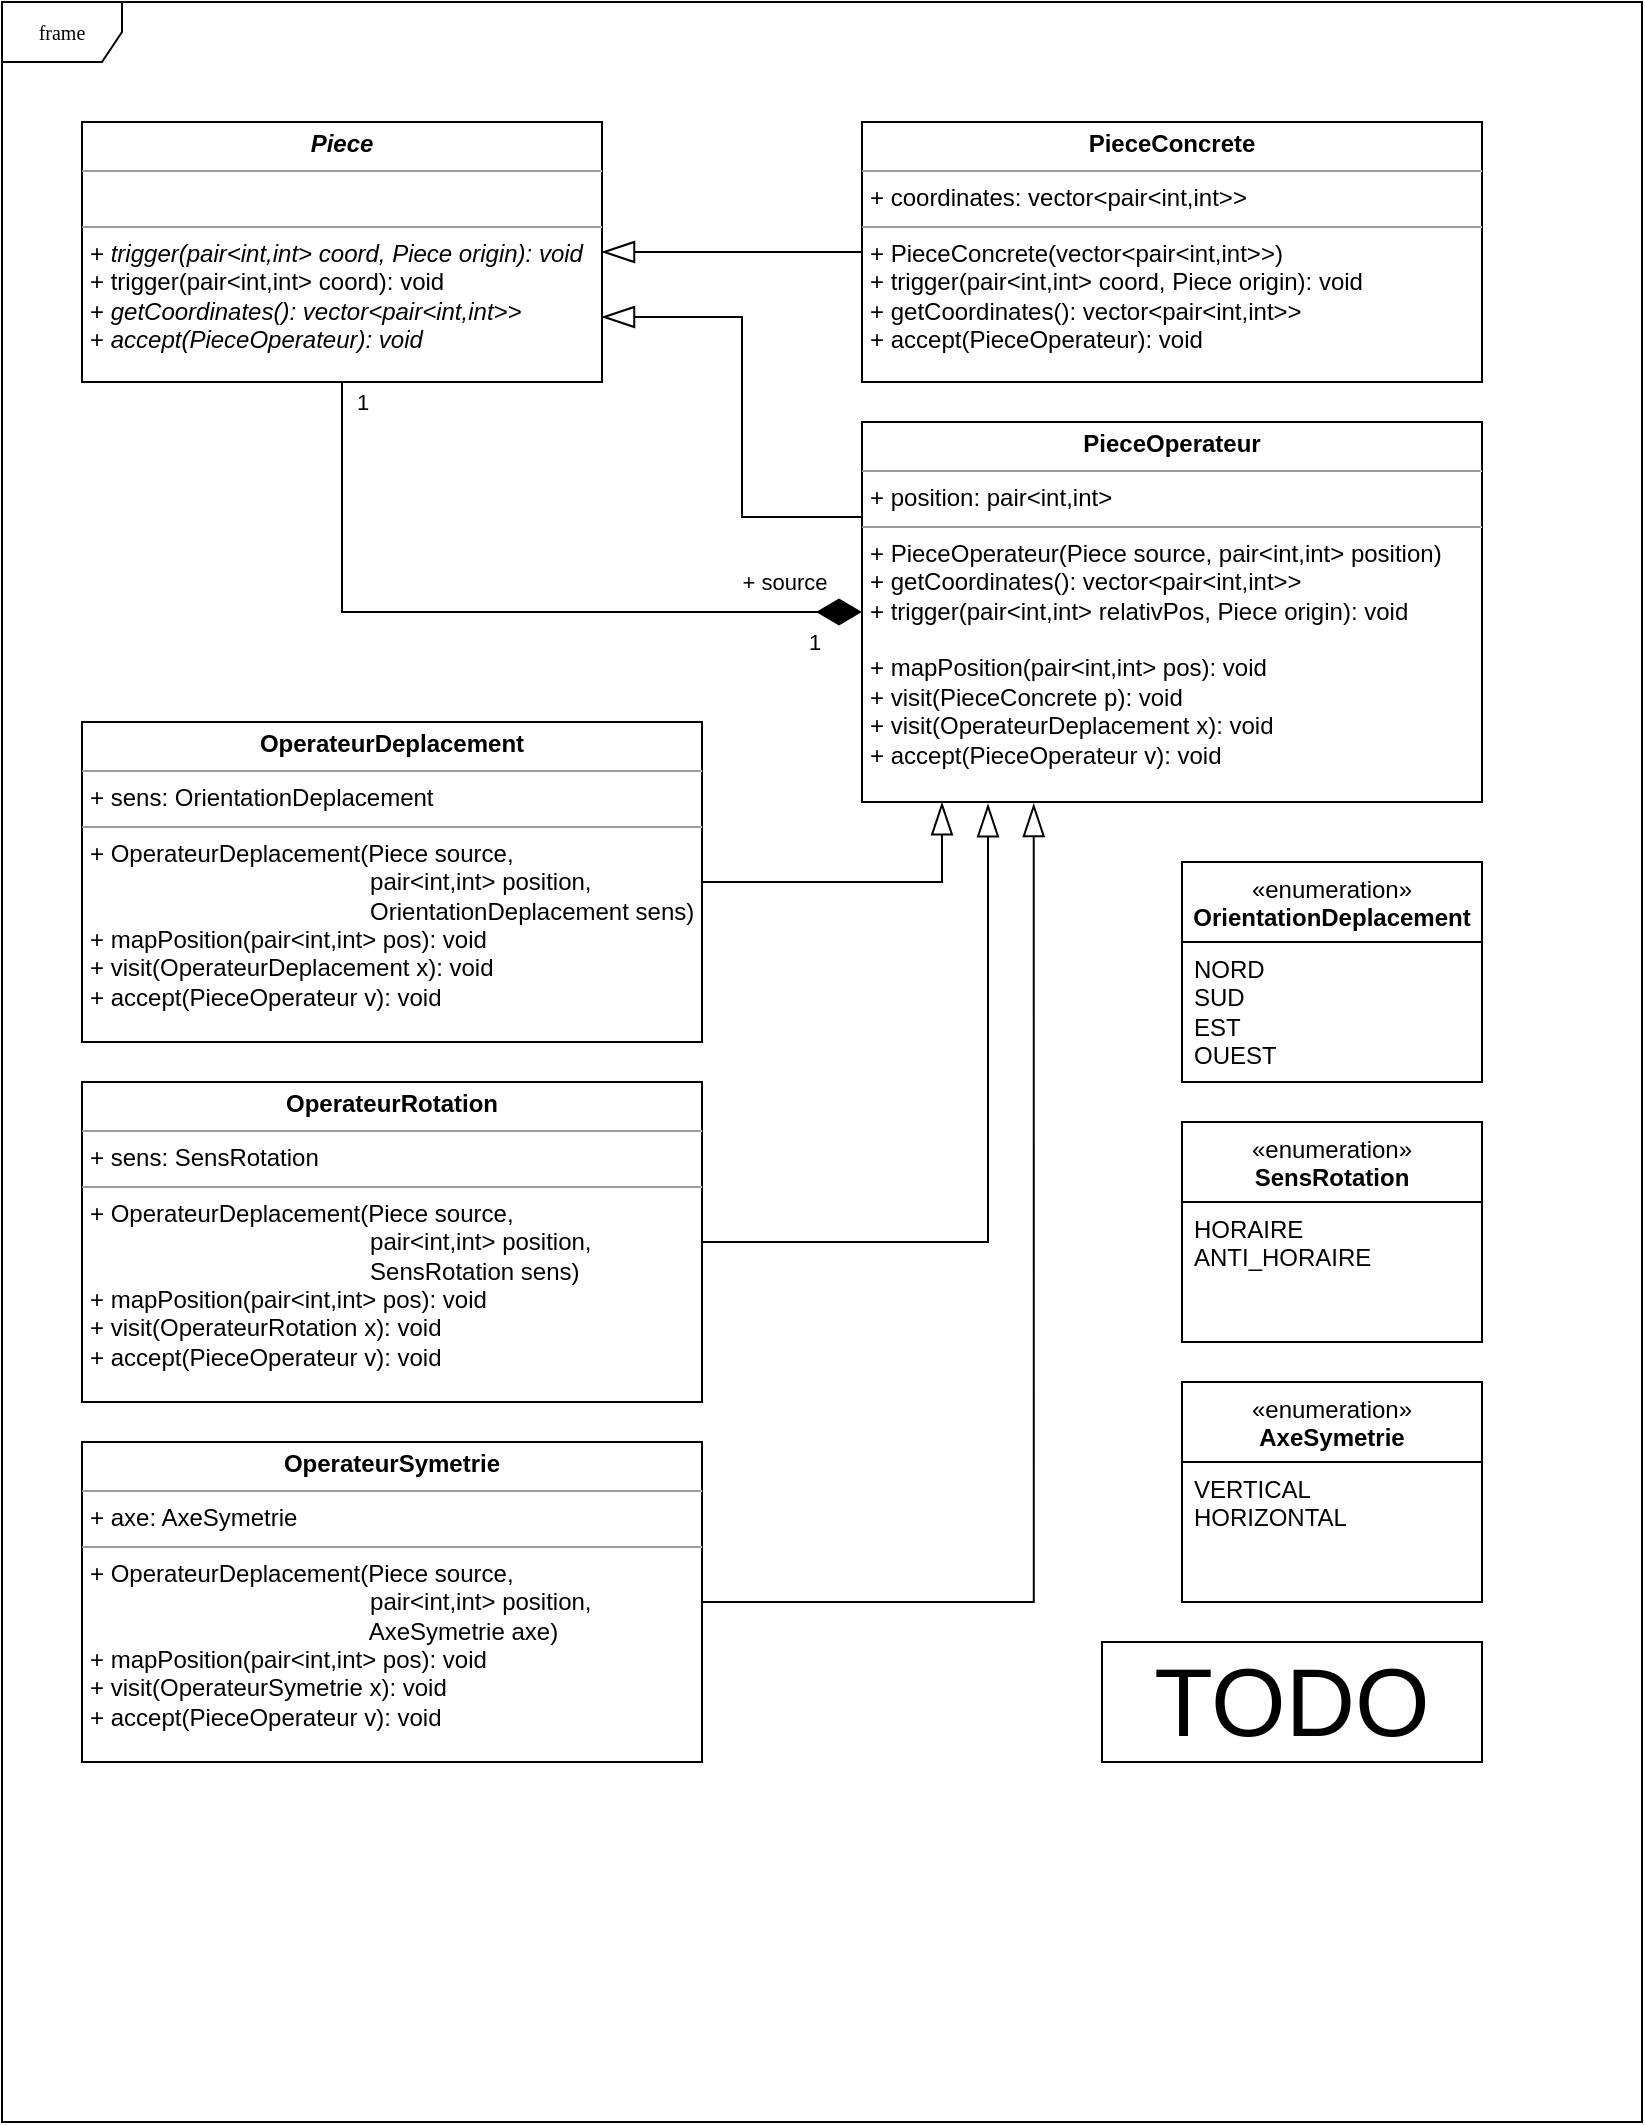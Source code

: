 <mxfile version="24.8.3">
  <diagram name="Page-1" id="c4acf3e9-155e-7222-9cf6-157b1a14988f">
    <mxGraphModel dx="2120" dy="1260" grid="1" gridSize="10" guides="1" tooltips="1" connect="1" arrows="1" fold="1" page="1" pageScale="1" pageWidth="850" pageHeight="1100" background="none" math="0" shadow="0">
      <root>
        <mxCell id="0" />
        <mxCell id="1" parent="0" />
        <mxCell id="17acba5748e5396b-1" value="frame" style="shape=umlFrame;whiteSpace=wrap;html=1;rounded=0;shadow=0;comic=0;labelBackgroundColor=none;strokeWidth=1;fontFamily=Verdana;fontSize=10;align=center;" parent="1" vertex="1">
          <mxGeometry x="20" y="20" width="820" height="1060" as="geometry" />
        </mxCell>
        <mxCell id="y3FDnDMbJY3C-qE_OllR-18" value="&lt;div&gt;+ source&lt;/div&gt;" style="edgeStyle=orthogonalEdgeStyle;rounded=0;orthogonalLoop=1;jettySize=auto;html=1;exitX=0.5;exitY=1;exitDx=0;exitDy=0;entryX=0;entryY=0.5;entryDx=0;entryDy=0;endSize=20;endArrow=diamondThin;endFill=1;" edge="1" parent="1" source="5d2195bd80daf111-18" target="H0qUdhpo3-IzfEURfHQz-2">
          <mxGeometry x="0.792" y="15" relative="1" as="geometry">
            <mxPoint as="offset" />
          </mxGeometry>
        </mxCell>
        <mxCell id="y3FDnDMbJY3C-qE_OllR-19" value="1" style="edgeLabel;html=1;align=center;verticalAlign=middle;resizable=0;points=[];" vertex="1" connectable="0" parent="y3FDnDMbJY3C-qE_OllR-18">
          <mxGeometry x="-0.906" y="-1" relative="1" as="geometry">
            <mxPoint x="11" y="-8" as="offset" />
          </mxGeometry>
        </mxCell>
        <mxCell id="y3FDnDMbJY3C-qE_OllR-20" value="1" style="edgeLabel;html=1;align=center;verticalAlign=middle;resizable=0;points=[];" vertex="1" connectable="0" parent="y3FDnDMbJY3C-qE_OllR-18">
          <mxGeometry x="0.917" relative="1" as="geometry">
            <mxPoint x="-9" y="15" as="offset" />
          </mxGeometry>
        </mxCell>
        <mxCell id="5d2195bd80daf111-18" value="&lt;p style=&quot;margin:0px;margin-top:4px;text-align:center;&quot;&gt;&lt;b&gt;&lt;i&gt;Piece&lt;/i&gt;&lt;/b&gt;&lt;/p&gt;&lt;hr size=&quot;1&quot;&gt;&lt;p style=&quot;margin:0px;margin-left:4px;&quot;&gt;&lt;br&gt;&lt;/p&gt;&lt;hr size=&quot;1&quot;&gt;&lt;p style=&quot;margin:0px;margin-left:4px;&quot;&gt;+ &lt;i&gt;trigger(pair&amp;lt;int,int&amp;gt; coord, Piece origin): void&lt;/i&gt;&lt;br&gt;+ trigger(pair&amp;lt;int,int&amp;gt; coord): void&lt;/p&gt;&lt;p style=&quot;margin:0px;margin-left:4px;&quot;&gt;+ &lt;i&gt;getCoordinates(): vector&amp;lt;pair&amp;lt;int,int&amp;gt;&amp;gt;&lt;/i&gt;&lt;/p&gt;&lt;p style=&quot;margin:0px;margin-left:4px;&quot;&gt;+ &lt;i&gt;accept(PieceOperateur): void&lt;/i&gt;&lt;br&gt;&lt;/p&gt;&lt;p style=&quot;margin:0px;margin-left:4px;&quot;&gt;&lt;br&gt;&lt;/p&gt;" style="verticalAlign=top;align=left;overflow=fill;fontSize=12;fontFamily=Helvetica;html=1;rounded=0;shadow=0;comic=0;labelBackgroundColor=none;strokeWidth=1" parent="1" vertex="1">
          <mxGeometry x="60" y="80" width="260" height="130" as="geometry" />
        </mxCell>
        <mxCell id="H0qUdhpo3-IzfEURfHQz-4" style="edgeStyle=orthogonalEdgeStyle;rounded=0;orthogonalLoop=1;jettySize=auto;html=1;exitX=0;exitY=0.5;exitDx=0;exitDy=0;entryX=1;entryY=0.5;entryDx=0;entryDy=0;endArrow=blockThin;endFill=0;targetPerimeterSpacing=0;endSize=14;" parent="1" source="H0qUdhpo3-IzfEURfHQz-1" target="5d2195bd80daf111-18" edge="1">
          <mxGeometry relative="1" as="geometry" />
        </mxCell>
        <mxCell id="H0qUdhpo3-IzfEURfHQz-1" value="&lt;p style=&quot;margin:0px;margin-top:4px;text-align:center;&quot;&gt;&lt;b&gt;PieceConcrete&lt;/b&gt;&lt;/p&gt;&lt;hr size=&quot;1&quot;&gt;&lt;p style=&quot;margin:0px;margin-left:4px;&quot;&gt;+ coordinates: vector&amp;lt;pair&amp;lt;int,int&amp;gt;&amp;gt;&lt;/p&gt;&lt;hr size=&quot;1&quot;&gt;&lt;p style=&quot;margin:0px;margin-left:4px;&quot;&gt;+ PieceConcrete(vector&amp;lt;pair&amp;lt;int,int&amp;gt;&amp;gt;)&lt;/p&gt;&lt;p style=&quot;margin:0px;margin-left:4px;&quot;&gt;+ trigger(pair&amp;lt;int,int&amp;gt; coord, Piece origin): void&lt;/p&gt;&lt;p style=&quot;margin:0px;margin-left:4px;&quot;&gt;+ getCoordinates(): vector&amp;lt;pair&amp;lt;int,int&amp;gt;&amp;gt;&lt;/p&gt;&lt;p style=&quot;margin:0px;margin-left:4px;&quot;&gt;&lt;/p&gt;&lt;p style=&quot;margin:0px;margin-left:4px;&quot;&gt;+ accept(PieceOperateur): void&lt;/p&gt;&lt;p style=&quot;margin:0px;margin-left:4px;&quot;&gt;&lt;br&gt;&lt;/p&gt;" style="verticalAlign=top;align=left;overflow=fill;fontSize=12;fontFamily=Helvetica;html=1;rounded=0;shadow=0;comic=0;labelBackgroundColor=none;strokeWidth=1" parent="1" vertex="1">
          <mxGeometry x="450" y="80" width="310" height="130" as="geometry" />
        </mxCell>
        <mxCell id="H0qUdhpo3-IzfEURfHQz-10" style="edgeStyle=orthogonalEdgeStyle;rounded=0;orthogonalLoop=1;jettySize=auto;html=1;exitX=0;exitY=0.25;exitDx=0;exitDy=0;entryX=1;entryY=0.75;entryDx=0;entryDy=0;endArrow=blockThin;endFill=0;endSize=14;" parent="1" source="H0qUdhpo3-IzfEURfHQz-2" target="5d2195bd80daf111-18" edge="1">
          <mxGeometry relative="1" as="geometry" />
        </mxCell>
        <mxCell id="H0qUdhpo3-IzfEURfHQz-2" value="&lt;p style=&quot;margin:0px;margin-top:4px;text-align:center;&quot;&gt;&lt;b&gt;PieceOperateur&lt;/b&gt;&lt;/p&gt;&lt;hr size=&quot;1&quot;&gt;&lt;p style=&quot;margin:0px;margin-left:4px;&quot;&gt;+ position: pair&amp;lt;int,int&amp;gt;&lt;br&gt;&lt;/p&gt;&lt;hr size=&quot;1&quot;&gt;&lt;p style=&quot;margin:0px;margin-left:4px;&quot;&gt;+ PieceOperateur(Piece source, pair&amp;lt;int,int&amp;gt; position)&lt;/p&gt;&lt;p style=&quot;margin:0px;margin-left:4px;&quot;&gt;+ getCoordinates(): vector&amp;lt;pair&amp;lt;int,int&amp;gt;&amp;gt;&lt;/p&gt;&lt;p style=&quot;margin:0px;margin-left:4px;&quot;&gt;+ trigger(pair&amp;lt;int,int&amp;gt; relativPos, Piece origin): void&lt;/p&gt;&lt;p style=&quot;margin:0px;margin-left:4px;&quot;&gt;&lt;br&gt;&lt;/p&gt;&lt;p style=&quot;margin:0px;margin-left:4px;&quot;&gt;+ mapPosition(pair&amp;lt;int,int&amp;gt; pos): void&lt;/p&gt;&lt;p style=&quot;margin:0px;margin-left:4px;&quot;&gt;+ visit(PieceConcrete p): void&lt;/p&gt;&lt;p style=&quot;margin:0px;margin-left:4px;&quot;&gt;+ visit(OperateurDeplacement x): void&lt;/p&gt;&lt;p style=&quot;margin:0px;margin-left:4px;&quot;&gt;+ accept(PieceOperateur v): void&lt;br&gt;&lt;/p&gt;&lt;p style=&quot;margin:0px;margin-left:4px;&quot;&gt;&lt;/p&gt;&lt;p style=&quot;margin:0px;margin-left:4px;&quot;&gt;&lt;br&gt;&lt;/p&gt;" style="verticalAlign=top;align=left;overflow=fill;fontSize=12;fontFamily=Helvetica;html=1;rounded=0;shadow=0;comic=0;labelBackgroundColor=none;strokeWidth=1" parent="1" vertex="1">
          <mxGeometry x="450" y="230" width="310" height="190" as="geometry" />
        </mxCell>
        <mxCell id="H0qUdhpo3-IzfEURfHQz-3" value="&lt;p style=&quot;margin:0px;margin-top:4px;text-align:center;&quot;&gt;&lt;b&gt;OperateurDeplacement&lt;/b&gt;&lt;/p&gt;&lt;hr size=&quot;1&quot;&gt;&lt;p style=&quot;margin:0px;margin-left:4px;&quot;&gt;+ sens: OrientationDeplacement&lt;/p&gt;&lt;hr size=&quot;1&quot;&gt;&lt;p style=&quot;margin:0px;margin-left:4px;&quot;&gt;+ OperateurDeplacement(Piece source,&lt;/p&gt;&lt;p style=&quot;margin:0px;margin-left:4px;&quot;&gt;&amp;nbsp;&amp;nbsp;&amp;nbsp;&amp;nbsp;&amp;nbsp;&amp;nbsp;&amp;nbsp;&amp;nbsp;&amp;nbsp;&amp;nbsp;&amp;nbsp;&amp;nbsp;&amp;nbsp;&amp;nbsp;&amp;nbsp;&amp;nbsp;&amp;nbsp;&amp;nbsp;&amp;nbsp;&amp;nbsp;&amp;nbsp;&amp;nbsp;&amp;nbsp;&amp;nbsp;&amp;nbsp;&amp;nbsp;&amp;nbsp;&amp;nbsp;&amp;nbsp;&amp;nbsp;&amp;nbsp;&amp;nbsp;&amp;nbsp;&amp;nbsp;&amp;nbsp;&amp;nbsp;&amp;nbsp;&amp;nbsp;&amp;nbsp;&amp;nbsp;&amp;nbsp; pair&amp;lt;int,int&amp;gt; position,&lt;/p&gt;&lt;p style=&quot;margin:0px;margin-left:4px;&quot;&gt;&amp;nbsp;&amp;nbsp;&amp;nbsp;&amp;nbsp;&amp;nbsp;&amp;nbsp;&amp;nbsp;&amp;nbsp;&amp;nbsp;&amp;nbsp;&amp;nbsp;&amp;nbsp;&amp;nbsp;&amp;nbsp;&amp;nbsp;&amp;nbsp;&amp;nbsp;&amp;nbsp;&amp;nbsp;&amp;nbsp;&amp;nbsp;&amp;nbsp;&amp;nbsp;&amp;nbsp;&amp;nbsp;&amp;nbsp;&amp;nbsp;&amp;nbsp;&amp;nbsp;&amp;nbsp;&amp;nbsp;&amp;nbsp;&amp;nbsp;&amp;nbsp;&amp;nbsp;&amp;nbsp;&amp;nbsp;&amp;nbsp;&amp;nbsp;&amp;nbsp;&amp;nbsp; OrientationDeplacement sens)&lt;br&gt;&lt;/p&gt;&lt;p style=&quot;margin:0px;margin-left:4px;&quot;&gt;+ mapPosition(pair&amp;lt;int,int&amp;gt; pos): void&lt;/p&gt;&lt;p style=&quot;margin:0px;margin-left:4px;&quot;&gt;+ visit(OperateurDeplacement x): void&lt;/p&gt;&lt;p style=&quot;margin:0px;margin-left:4px;&quot;&gt;+ accept(PieceOperateur v): void&lt;br&gt;&lt;/p&gt;&lt;p style=&quot;margin:0px;margin-left:4px;&quot;&gt;&lt;/p&gt;&lt;p style=&quot;margin:0px;margin-left:4px;&quot;&gt;&lt;br&gt;&lt;/p&gt;" style="verticalAlign=top;align=left;overflow=fill;fontSize=12;fontFamily=Helvetica;html=1;rounded=0;shadow=0;comic=0;labelBackgroundColor=none;strokeWidth=1" parent="1" vertex="1">
          <mxGeometry x="60" y="380" width="310" height="160" as="geometry" />
        </mxCell>
        <mxCell id="H0qUdhpo3-IzfEURfHQz-12" value="&lt;p style=&quot;margin:0px;margin-top:4px;text-align:center;&quot;&gt;&lt;b&gt;OperateurRotation&lt;/b&gt;&lt;/p&gt;&lt;hr size=&quot;1&quot;&gt;&lt;p style=&quot;margin:0px;margin-left:4px;&quot;&gt;+ sens: SensRotation&lt;/p&gt;&lt;hr size=&quot;1&quot;&gt;&lt;p style=&quot;margin:0px;margin-left:4px;&quot;&gt;+ OperateurDeplacement(Piece source,&lt;/p&gt;&lt;p style=&quot;margin:0px;margin-left:4px;&quot;&gt;&amp;nbsp;&amp;nbsp;&amp;nbsp;&amp;nbsp;&amp;nbsp;&amp;nbsp;&amp;nbsp;&amp;nbsp;&amp;nbsp;&amp;nbsp;&amp;nbsp;&amp;nbsp;&amp;nbsp;&amp;nbsp;&amp;nbsp;&amp;nbsp;&amp;nbsp;&amp;nbsp;&amp;nbsp;&amp;nbsp;&amp;nbsp;&amp;nbsp;&amp;nbsp;&amp;nbsp;&amp;nbsp;&amp;nbsp;&amp;nbsp;&amp;nbsp;&amp;nbsp;&amp;nbsp;&amp;nbsp;&amp;nbsp;&amp;nbsp;&amp;nbsp;&amp;nbsp;&amp;nbsp;&amp;nbsp;&amp;nbsp;&amp;nbsp;&amp;nbsp;&amp;nbsp; pair&amp;lt;int,int&amp;gt; position,&lt;/p&gt;&lt;p style=&quot;margin:0px;margin-left:4px;&quot;&gt;&amp;nbsp;&amp;nbsp;&amp;nbsp;&amp;nbsp;&amp;nbsp;&amp;nbsp;&amp;nbsp;&amp;nbsp;&amp;nbsp;&amp;nbsp;&amp;nbsp;&amp;nbsp;&amp;nbsp;&amp;nbsp;&amp;nbsp;&amp;nbsp;&amp;nbsp;&amp;nbsp;&amp;nbsp;&amp;nbsp;&amp;nbsp;&amp;nbsp;&amp;nbsp;&amp;nbsp;&amp;nbsp;&amp;nbsp;&amp;nbsp;&amp;nbsp;&amp;nbsp;&amp;nbsp;&amp;nbsp;&amp;nbsp;&amp;nbsp;&amp;nbsp;&amp;nbsp;&amp;nbsp;&amp;nbsp;&amp;nbsp;&amp;nbsp;&amp;nbsp;&amp;nbsp; SensRotation sens)&lt;br&gt;&lt;/p&gt;&lt;p style=&quot;margin:0px;margin-left:4px;&quot;&gt;+ mapPosition(pair&amp;lt;int,int&amp;gt; pos): void&lt;/p&gt;&lt;p style=&quot;margin:0px;margin-left:4px;&quot;&gt;+ visit(OperateurRotation x): void&lt;/p&gt;&lt;p style=&quot;margin:0px;margin-left:4px;&quot;&gt;+ accept(PieceOperateur v): void&lt;br&gt;&lt;/p&gt;&lt;p style=&quot;margin:0px;margin-left:4px;&quot;&gt;&lt;/p&gt;&lt;p style=&quot;margin:0px;margin-left:4px;&quot;&gt;&lt;br&gt;&lt;/p&gt;" style="verticalAlign=top;align=left;overflow=fill;fontSize=12;fontFamily=Helvetica;html=1;rounded=0;shadow=0;comic=0;labelBackgroundColor=none;strokeWidth=1" parent="1" vertex="1">
          <mxGeometry x="60" y="560" width="310" height="160" as="geometry" />
        </mxCell>
        <mxCell id="H0qUdhpo3-IzfEURfHQz-13" value="&lt;p style=&quot;margin:0px;margin-top:4px;text-align:center;&quot;&gt;&lt;b&gt;OperateurSymetrie&lt;/b&gt;&lt;/p&gt;&lt;hr size=&quot;1&quot;&gt;&lt;p style=&quot;margin:0px;margin-left:4px;&quot;&gt;+ axe: AxeSymetrie&lt;br&gt;&lt;/p&gt;&lt;hr size=&quot;1&quot;&gt;&lt;p style=&quot;margin:0px;margin-left:4px;&quot;&gt;+ OperateurDeplacement(Piece source,&lt;/p&gt;&lt;p style=&quot;margin:0px;margin-left:4px;&quot;&gt;&amp;nbsp;&amp;nbsp;&amp;nbsp;&amp;nbsp;&amp;nbsp;&amp;nbsp;&amp;nbsp;&amp;nbsp;&amp;nbsp;&amp;nbsp;&amp;nbsp;&amp;nbsp;&amp;nbsp;&amp;nbsp;&amp;nbsp;&amp;nbsp;&amp;nbsp;&amp;nbsp;&amp;nbsp;&amp;nbsp;&amp;nbsp;&amp;nbsp;&amp;nbsp;&amp;nbsp;&amp;nbsp;&amp;nbsp;&amp;nbsp;&amp;nbsp;&amp;nbsp;&amp;nbsp;&amp;nbsp;&amp;nbsp;&amp;nbsp;&amp;nbsp;&amp;nbsp;&amp;nbsp;&amp;nbsp;&amp;nbsp;&amp;nbsp;&amp;nbsp;&amp;nbsp; pair&amp;lt;int,int&amp;gt; position,&lt;/p&gt;&lt;p style=&quot;margin:0px;margin-left:4px;&quot;&gt;&amp;nbsp;&amp;nbsp;&amp;nbsp;&amp;nbsp;&amp;nbsp;&amp;nbsp;&amp;nbsp;&amp;nbsp;&amp;nbsp;&amp;nbsp;&amp;nbsp;&amp;nbsp;&amp;nbsp;&amp;nbsp;&amp;nbsp;&amp;nbsp;&amp;nbsp;&amp;nbsp;&amp;nbsp;&amp;nbsp;&amp;nbsp;&amp;nbsp;&amp;nbsp;&amp;nbsp;&amp;nbsp;&amp;nbsp;&amp;nbsp;&amp;nbsp;&amp;nbsp;&amp;nbsp;&amp;nbsp;&amp;nbsp;&amp;nbsp;&amp;nbsp;&amp;nbsp;&amp;nbsp;&amp;nbsp;&amp;nbsp;&amp;nbsp;&amp;nbsp;&amp;nbsp; AxeSymetrie axe)&lt;br&gt;&lt;/p&gt;&lt;p style=&quot;margin:0px;margin-left:4px;&quot;&gt;+ mapPosition(pair&amp;lt;int,int&amp;gt; pos): void&lt;/p&gt;&lt;p style=&quot;margin:0px;margin-left:4px;&quot;&gt;+ visit(OperateurSymetrie x): void&lt;/p&gt;&lt;p style=&quot;margin:0px;margin-left:4px;&quot;&gt;+ accept(PieceOperateur v): void&lt;br&gt;&lt;/p&gt;&lt;p style=&quot;margin:0px;margin-left:4px;&quot;&gt;&lt;/p&gt;&lt;p style=&quot;margin:0px;margin-left:4px;&quot;&gt;&lt;br&gt;&lt;/p&gt;" style="verticalAlign=top;align=left;overflow=fill;fontSize=12;fontFamily=Helvetica;html=1;rounded=0;shadow=0;comic=0;labelBackgroundColor=none;strokeWidth=1" parent="1" vertex="1">
          <mxGeometry x="60" y="740" width="310" height="160" as="geometry" />
        </mxCell>
        <mxCell id="H0qUdhpo3-IzfEURfHQz-14" style="edgeStyle=orthogonalEdgeStyle;rounded=0;orthogonalLoop=1;jettySize=auto;html=1;exitX=1;exitY=0.5;exitDx=0;exitDy=0;entryX=0.204;entryY=1.006;entryDx=0;entryDy=0;endArrow=blockThin;endFill=0;targetPerimeterSpacing=0;endSize=14;entryPerimeter=0;" parent="1" source="H0qUdhpo3-IzfEURfHQz-12" target="H0qUdhpo3-IzfEURfHQz-2" edge="1">
          <mxGeometry relative="1" as="geometry">
            <mxPoint x="225" y="530" as="sourcePoint" />
            <mxPoint x="615" y="450" as="targetPoint" />
            <Array as="points">
              <mxPoint x="513" y="640" />
              <mxPoint x="513" y="421" />
            </Array>
          </mxGeometry>
        </mxCell>
        <mxCell id="H0qUdhpo3-IzfEURfHQz-15" style="edgeStyle=orthogonalEdgeStyle;rounded=0;orthogonalLoop=1;jettySize=auto;html=1;exitX=1;exitY=0.5;exitDx=0;exitDy=0;entryX=0.277;entryY=1.005;entryDx=0;entryDy=0;endArrow=blockThin;endFill=0;targetPerimeterSpacing=0;endSize=14;entryPerimeter=0;" parent="1" source="H0qUdhpo3-IzfEURfHQz-13" target="H0qUdhpo3-IzfEURfHQz-2" edge="1">
          <mxGeometry relative="1" as="geometry">
            <mxPoint x="530" y="530" as="sourcePoint" />
            <mxPoint x="615" y="450" as="targetPoint" />
            <Array as="points">
              <mxPoint x="536" y="820" />
            </Array>
          </mxGeometry>
        </mxCell>
        <mxCell id="H0qUdhpo3-IzfEURfHQz-16" value="&lt;font style=&quot;font-size: 48px;&quot;&gt;TODO&lt;/font&gt;" style="rounded=0;whiteSpace=wrap;html=1;" parent="1" vertex="1">
          <mxGeometry x="570" y="840" width="190" height="60" as="geometry" />
        </mxCell>
        <mxCell id="y3FDnDMbJY3C-qE_OllR-12" value="«enumeration»&lt;br&gt;&lt;b&gt;OrientationDeplacement&lt;/b&gt;" style="swimlane;fontStyle=0;align=center;verticalAlign=top;childLayout=stackLayout;horizontal=1;startSize=40;horizontalStack=0;resizeParent=1;resizeParentMax=0;resizeLast=0;collapsible=0;marginBottom=0;html=1;whiteSpace=wrap;" vertex="1" parent="1">
          <mxGeometry x="610" y="450" width="150" height="110" as="geometry" />
        </mxCell>
        <mxCell id="y3FDnDMbJY3C-qE_OllR-13" value="NORD&lt;br&gt;SUD&lt;br&gt;EST&lt;br&gt;OUEST" style="text;html=1;strokeColor=none;fillColor=none;align=left;verticalAlign=top;spacingLeft=4;spacingRight=4;overflow=hidden;rotatable=0;points=[[0,0.5],[1,0.5]];portConstraint=eastwest;whiteSpace=wrap;" vertex="1" parent="y3FDnDMbJY3C-qE_OllR-12">
          <mxGeometry y="40" width="150" height="70" as="geometry" />
        </mxCell>
        <mxCell id="y3FDnDMbJY3C-qE_OllR-14" value="&lt;div&gt;«enumeration»&lt;b&gt;&lt;br&gt;&lt;/b&gt;&lt;/div&gt;&lt;div&gt;&lt;b&gt;SensRotation&lt;/b&gt;&lt;/div&gt;" style="swimlane;fontStyle=0;align=center;verticalAlign=top;childLayout=stackLayout;horizontal=1;startSize=40;horizontalStack=0;resizeParent=1;resizeParentMax=0;resizeLast=0;collapsible=0;marginBottom=0;html=1;whiteSpace=wrap;" vertex="1" parent="1">
          <mxGeometry x="610" y="580" width="150" height="110" as="geometry" />
        </mxCell>
        <mxCell id="y3FDnDMbJY3C-qE_OllR-15" value="&lt;div&gt;HORAIRE&lt;/div&gt;&lt;div&gt;ANTI_HORAIRE&lt;br&gt;&lt;/div&gt;" style="text;html=1;strokeColor=none;fillColor=none;align=left;verticalAlign=top;spacingLeft=4;spacingRight=4;overflow=hidden;rotatable=0;points=[[0,0.5],[1,0.5]];portConstraint=eastwest;whiteSpace=wrap;" vertex="1" parent="y3FDnDMbJY3C-qE_OllR-14">
          <mxGeometry y="40" width="150" height="70" as="geometry" />
        </mxCell>
        <mxCell id="y3FDnDMbJY3C-qE_OllR-16" value="&lt;div&gt;«enumeration»&lt;b&gt;&lt;br&gt;&lt;/b&gt;&lt;/div&gt;&lt;div&gt;&lt;b&gt;AxeSymetrie&lt;br&gt;&lt;/b&gt;&lt;/div&gt;" style="swimlane;fontStyle=0;align=center;verticalAlign=top;childLayout=stackLayout;horizontal=1;startSize=40;horizontalStack=0;resizeParent=1;resizeParentMax=0;resizeLast=0;collapsible=0;marginBottom=0;html=1;whiteSpace=wrap;" vertex="1" parent="1">
          <mxGeometry x="610" y="710" width="150" height="110" as="geometry" />
        </mxCell>
        <mxCell id="y3FDnDMbJY3C-qE_OllR-17" value="&lt;div&gt;VERTICAL&lt;/div&gt;&lt;div&gt;HORIZONTAL&lt;/div&gt;" style="text;html=1;strokeColor=none;fillColor=none;align=left;verticalAlign=top;spacingLeft=4;spacingRight=4;overflow=hidden;rotatable=0;points=[[0,0.5],[1,0.5]];portConstraint=eastwest;whiteSpace=wrap;" vertex="1" parent="y3FDnDMbJY3C-qE_OllR-16">
          <mxGeometry y="40" width="150" height="70" as="geometry" />
        </mxCell>
        <mxCell id="y3FDnDMbJY3C-qE_OllR-21" style="edgeStyle=orthogonalEdgeStyle;rounded=0;orthogonalLoop=1;jettySize=auto;html=1;exitX=1;exitY=0.5;exitDx=0;exitDy=0;entryX=0.129;entryY=1.001;entryDx=0;entryDy=0;endArrow=blockThin;endFill=0;targetPerimeterSpacing=0;endSize=14;entryPerimeter=0;" edge="1" parent="1" source="H0qUdhpo3-IzfEURfHQz-3" target="H0qUdhpo3-IzfEURfHQz-2">
          <mxGeometry relative="1" as="geometry">
            <mxPoint x="380" y="650" as="sourcePoint" />
            <mxPoint x="506" y="430" as="targetPoint" />
            <Array as="points">
              <mxPoint x="490" y="460" />
            </Array>
          </mxGeometry>
        </mxCell>
      </root>
    </mxGraphModel>
  </diagram>
</mxfile>
